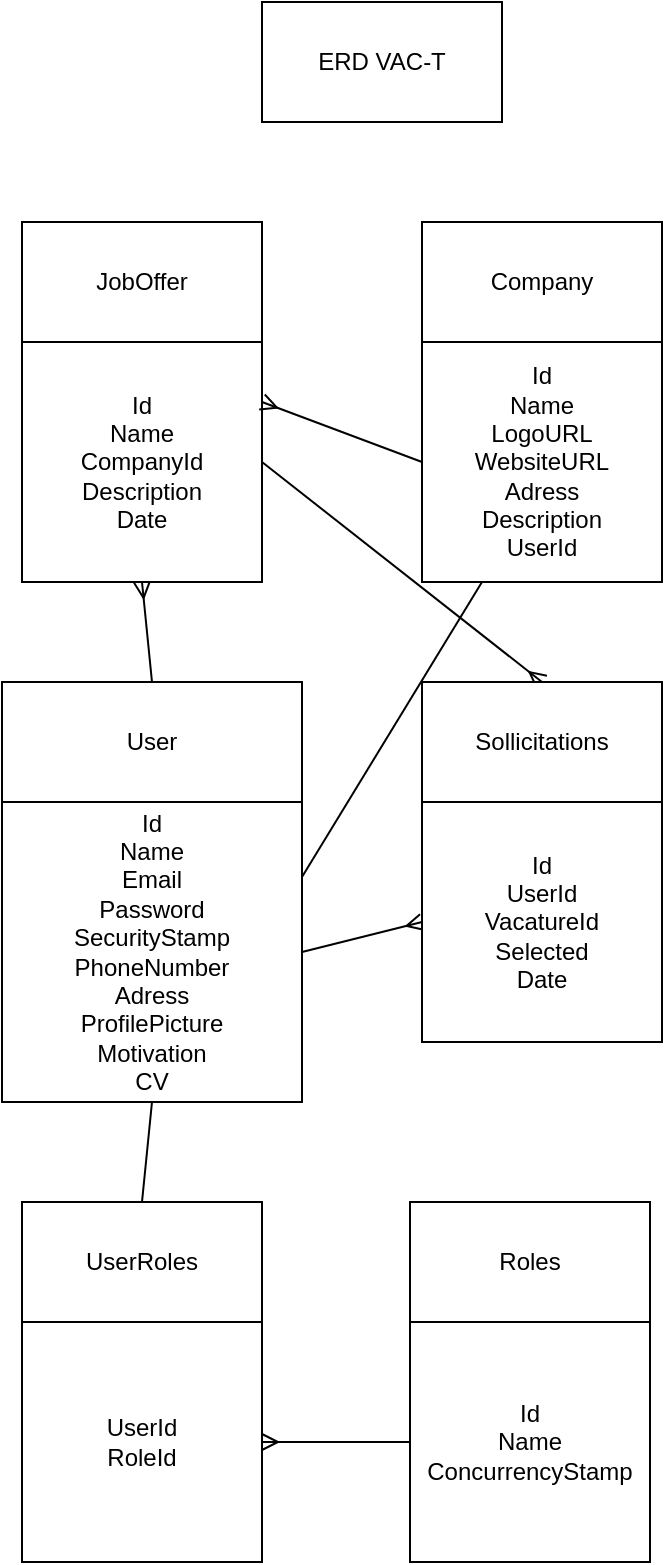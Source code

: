 <mxfile>
    <diagram id="6-uj6et-DGlC65gGuDBm" name="Page-1">
        <mxGraphModel dx="1135" dy="787" grid="1" gridSize="10" guides="1" tooltips="1" connect="1" arrows="1" fold="1" page="1" pageScale="1" pageWidth="827" pageHeight="1169" math="0" shadow="0">
            <root>
                <mxCell id="0"/>
                <mxCell id="1" parent="0"/>
                <mxCell id="2" value="ERD VAC-T" style="rounded=0;whiteSpace=wrap;html=1;" parent="1" vertex="1">
                    <mxGeometry x="320" y="170" width="120" height="60" as="geometry"/>
                </mxCell>
                <mxCell id="22" style="edgeStyle=none;html=1;exitX=0.5;exitY=0;exitDx=0;exitDy=0;entryX=0.5;entryY=1;entryDx=0;entryDy=0;endArrow=ERmany;endFill=0;" parent="1" source="7" target="12" edge="1">
                    <mxGeometry relative="1" as="geometry"/>
                </mxCell>
                <mxCell id="7" value="User" style="rounded=0;whiteSpace=wrap;html=1;" parent="1" vertex="1">
                    <mxGeometry x="190" y="510" width="150" height="60" as="geometry"/>
                </mxCell>
                <mxCell id="19" style="edgeStyle=none;html=1;exitX=0.5;exitY=1;exitDx=0;exitDy=0;entryX=0.5;entryY=0;entryDx=0;entryDy=0;endArrow=none;endFill=0;" parent="1" source="8" target="17" edge="1">
                    <mxGeometry relative="1" as="geometry"/>
                </mxCell>
                <mxCell id="21" style="edgeStyle=none;html=1;exitX=1;exitY=0.5;exitDx=0;exitDy=0;entryX=0;entryY=0.5;entryDx=0;entryDy=0;endArrow=ERmany;endFill=0;" parent="1" source="8" target="16" edge="1">
                    <mxGeometry relative="1" as="geometry"/>
                </mxCell>
                <mxCell id="26" style="edgeStyle=none;html=1;exitX=1;exitY=0.25;exitDx=0;exitDy=0;entryX=0.25;entryY=1;entryDx=0;entryDy=0;endArrow=none;endFill=0;" parent="1" source="8" target="25" edge="1">
                    <mxGeometry relative="1" as="geometry"/>
                </mxCell>
                <mxCell id="8" value="Id&lt;br&gt;Name&lt;br&gt;Email&lt;br&gt;Password&lt;br&gt;SecurityStamp&lt;br&gt;PhoneNumber&lt;br&gt;Adress&lt;br&gt;ProfilePicture&lt;br&gt;Motivation&lt;br&gt;CV" style="whiteSpace=wrap;html=1;aspect=fixed;" parent="1" vertex="1">
                    <mxGeometry x="190" y="570" width="150" height="150" as="geometry"/>
                </mxCell>
                <mxCell id="9" value="Roles" style="rounded=0;whiteSpace=wrap;html=1;" parent="1" vertex="1">
                    <mxGeometry x="394" y="770" width="120" height="60" as="geometry"/>
                </mxCell>
                <mxCell id="20" style="edgeStyle=none;html=1;exitX=0;exitY=0.5;exitDx=0;exitDy=0;entryX=1;entryY=0.5;entryDx=0;entryDy=0;endArrow=ERmany;endFill=0;" parent="1" source="10" target="18" edge="1">
                    <mxGeometry relative="1" as="geometry"/>
                </mxCell>
                <mxCell id="10" value="Id&lt;br&gt;Name&lt;br&gt;ConcurrencyStamp" style="whiteSpace=wrap;html=1;aspect=fixed;" parent="1" vertex="1">
                    <mxGeometry x="394" y="830" width="120" height="120" as="geometry"/>
                </mxCell>
                <mxCell id="11" value="JobOffer" style="rounded=0;whiteSpace=wrap;html=1;" parent="1" vertex="1">
                    <mxGeometry x="200" y="280" width="120" height="60" as="geometry"/>
                </mxCell>
                <mxCell id="12" value="Id&lt;br&gt;Name&lt;br&gt;CompanyId&lt;br&gt;Description&lt;br&gt;Date" style="whiteSpace=wrap;html=1;aspect=fixed;" parent="1" vertex="1">
                    <mxGeometry x="200" y="340" width="120" height="120" as="geometry"/>
                </mxCell>
                <mxCell id="23" style="edgeStyle=none;html=1;exitX=0.5;exitY=0;exitDx=0;exitDy=0;entryX=1;entryY=0.5;entryDx=0;entryDy=0;endArrow=none;endFill=0;startArrow=ERmany;startFill=0;" parent="1" source="15" target="12" edge="1">
                    <mxGeometry relative="1" as="geometry"/>
                </mxCell>
                <mxCell id="15" value="Sollicitations" style="rounded=0;whiteSpace=wrap;html=1;" parent="1" vertex="1">
                    <mxGeometry x="400" y="510" width="120" height="60" as="geometry"/>
                </mxCell>
                <mxCell id="16" value="Id&lt;br&gt;UserId&lt;br&gt;VacatureId&lt;br&gt;Selected&lt;br&gt;Date" style="whiteSpace=wrap;html=1;aspect=fixed;" parent="1" vertex="1">
                    <mxGeometry x="400" y="570" width="120" height="120" as="geometry"/>
                </mxCell>
                <mxCell id="17" value="UserRoles" style="rounded=0;whiteSpace=wrap;html=1;" parent="1" vertex="1">
                    <mxGeometry x="200" y="770" width="120" height="60" as="geometry"/>
                </mxCell>
                <mxCell id="18" value="UserId&lt;br&gt;RoleId&lt;br&gt;" style="whiteSpace=wrap;html=1;aspect=fixed;" parent="1" vertex="1">
                    <mxGeometry x="200" y="830" width="120" height="120" as="geometry"/>
                </mxCell>
                <mxCell id="24" value="Company" style="rounded=0;whiteSpace=wrap;html=1;" parent="1" vertex="1">
                    <mxGeometry x="400" y="280" width="120" height="60" as="geometry"/>
                </mxCell>
                <mxCell id="27" style="edgeStyle=none;html=1;exitX=0;exitY=0.5;exitDx=0;exitDy=0;entryX=1;entryY=0.25;entryDx=0;entryDy=0;endArrow=ERmany;endFill=0;" parent="1" source="25" target="12" edge="1">
                    <mxGeometry relative="1" as="geometry"/>
                </mxCell>
                <mxCell id="25" value="Id&lt;br&gt;Name&lt;br&gt;LogoURL&lt;br&gt;WebsiteURL&lt;br&gt;Adress&lt;br&gt;Description&lt;br&gt;UserId" style="whiteSpace=wrap;html=1;aspect=fixed;" parent="1" vertex="1">
                    <mxGeometry x="400" y="340" width="120" height="120" as="geometry"/>
                </mxCell>
            </root>
        </mxGraphModel>
    </diagram>
</mxfile>